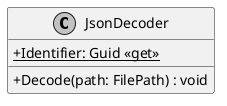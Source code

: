 @startuml
skinparam monochrome true
skinparam classAttributeIconSize 0

!startsub default
class JsonDecoder {
    + {static} Identifier: Guid <<get>>
    + Decode(path: FilePath) : void
}
!endsub

@enduml